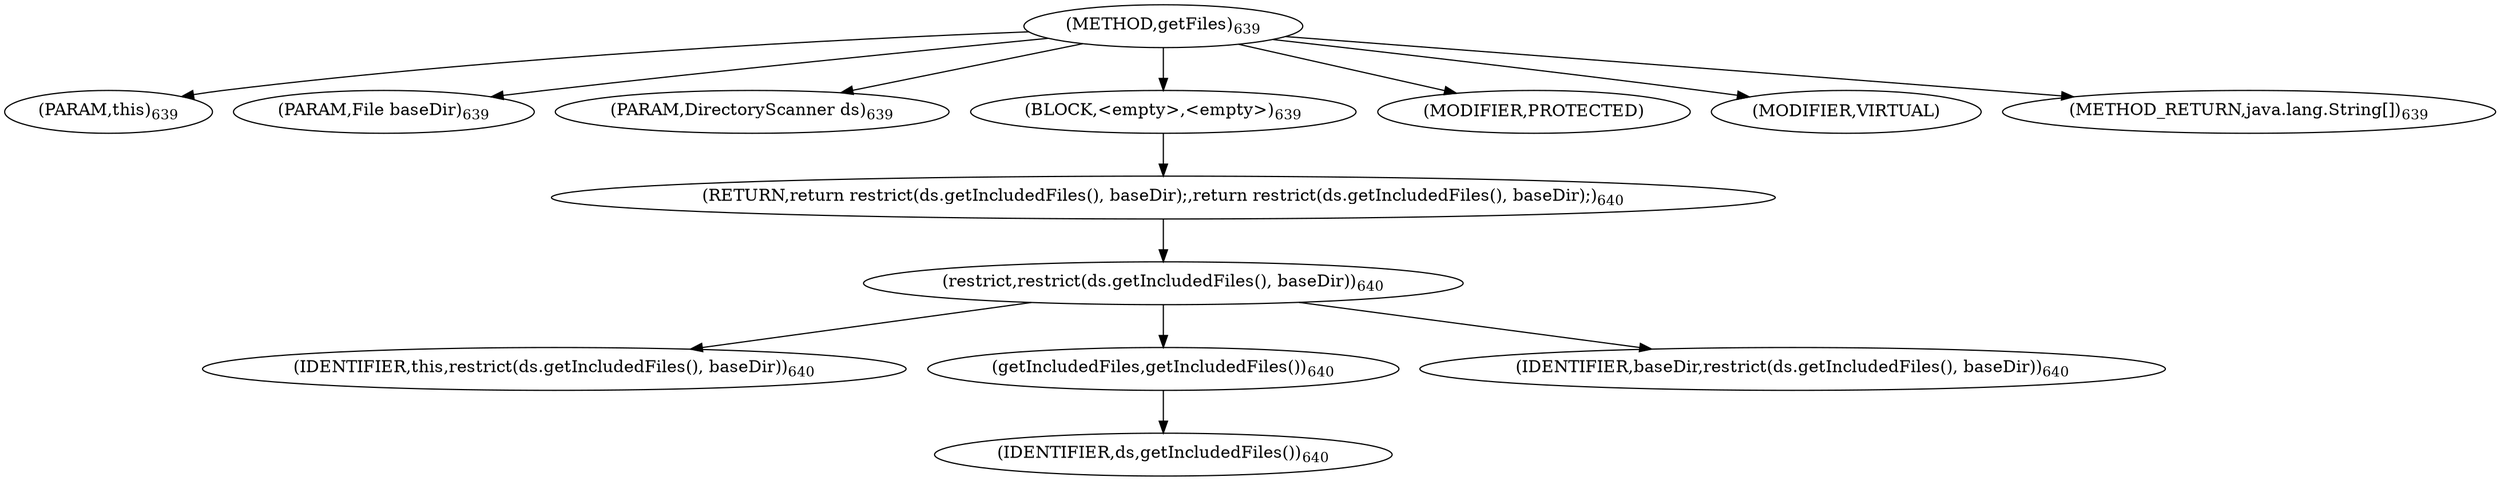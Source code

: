digraph "getFiles" {  
"1606" [label = <(METHOD,getFiles)<SUB>639</SUB>> ]
"63" [label = <(PARAM,this)<SUB>639</SUB>> ]
"1607" [label = <(PARAM,File baseDir)<SUB>639</SUB>> ]
"1608" [label = <(PARAM,DirectoryScanner ds)<SUB>639</SUB>> ]
"1609" [label = <(BLOCK,&lt;empty&gt;,&lt;empty&gt;)<SUB>639</SUB>> ]
"1610" [label = <(RETURN,return restrict(ds.getIncludedFiles(), baseDir);,return restrict(ds.getIncludedFiles(), baseDir);)<SUB>640</SUB>> ]
"1611" [label = <(restrict,restrict(ds.getIncludedFiles(), baseDir))<SUB>640</SUB>> ]
"62" [label = <(IDENTIFIER,this,restrict(ds.getIncludedFiles(), baseDir))<SUB>640</SUB>> ]
"1612" [label = <(getIncludedFiles,getIncludedFiles())<SUB>640</SUB>> ]
"1613" [label = <(IDENTIFIER,ds,getIncludedFiles())<SUB>640</SUB>> ]
"1614" [label = <(IDENTIFIER,baseDir,restrict(ds.getIncludedFiles(), baseDir))<SUB>640</SUB>> ]
"1615" [label = <(MODIFIER,PROTECTED)> ]
"1616" [label = <(MODIFIER,VIRTUAL)> ]
"1617" [label = <(METHOD_RETURN,java.lang.String[])<SUB>639</SUB>> ]
  "1606" -> "63" 
  "1606" -> "1607" 
  "1606" -> "1608" 
  "1606" -> "1609" 
  "1606" -> "1615" 
  "1606" -> "1616" 
  "1606" -> "1617" 
  "1609" -> "1610" 
  "1610" -> "1611" 
  "1611" -> "62" 
  "1611" -> "1612" 
  "1611" -> "1614" 
  "1612" -> "1613" 
}
